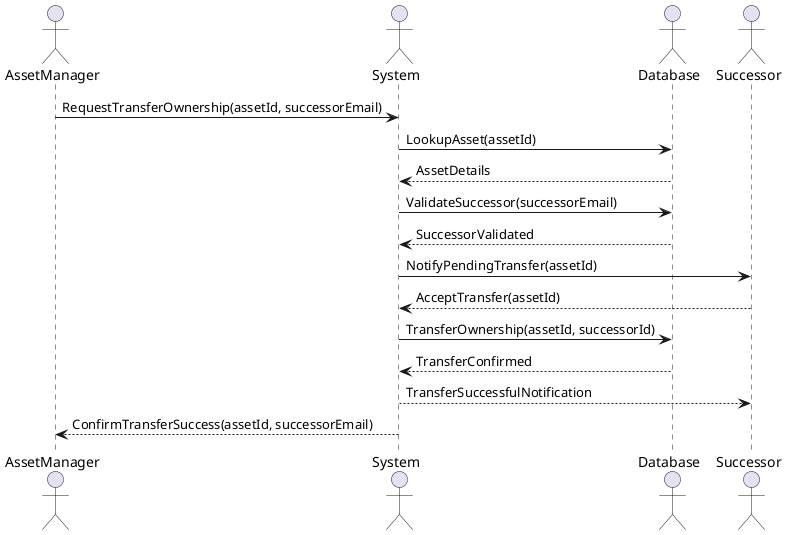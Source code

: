 @startuml
actor AssetManager as AM
actor System as SYS
actor Database as DB
actor Successor as SU

AM -> SYS : RequestTransferOwnership(assetId, successorEmail)
SYS -> DB : LookupAsset(assetId)
DB --> SYS : AssetDetails
SYS -> DB : ValidateSuccessor(successorEmail)
DB --> SYS : SuccessorValidated
SYS -> SU : NotifyPendingTransfer(assetId)
SU --> SYS : AcceptTransfer(assetId)
SYS -> DB : TransferOwnership(assetId, successorId)
DB --> SYS : TransferConfirmed
SYS --> SU : TransferSuccessfulNotification
SYS --> AM : ConfirmTransferSuccess(assetId, successorEmail)

@enduml